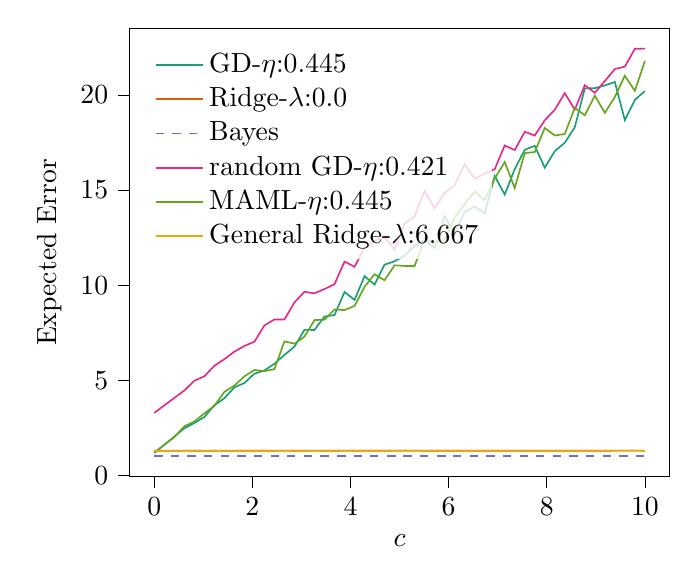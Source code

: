 % This file was created with tikzplotlib v0.10.1.
\begin{tikzpicture}

\definecolor{chocolate217952}{RGB}{217,95,2}
\definecolor{darkcyan27158119}{RGB}{27,158,119}
\definecolor{darkgray176}{RGB}{176,176,176}
\definecolor{deeppink23141138}{RGB}{231,41,138}
\definecolor{lightslategray117112179}{RGB}{117,112,179}
\definecolor{olivedrab10216630}{RGB}{102,166,30}
\definecolor{orange2301712}{RGB}{230,171,2}

\begin{axis}[
legend cell align={left},
legend style={
  fill opacity=0.8,
  draw opacity=1,
  text opacity=1,
  at={(0.03,0.97)},
  anchor=north west,
  draw=none
},
tick align=outside,
tick pos=left,
x grid style={darkgray176},
xlabel={\(\displaystyle c\)},
xmin=-0.5, xmax=10.5,
xtick style={color=black},
y grid style={darkgray176},
ylabel={Expected Error},
ymin=-0.072, ymax=23.512,
ytick style={color=black}
]
\addplot [semithick, darkcyan27158119]
table {%
0 1.174
0.204 1.6
0.408 2.025
0.612 2.462
0.816 2.747
1.02 3.059
1.224 3.676
1.429 4.046
1.633 4.619
1.837 4.847
2.041 5.341
2.245 5.508
2.449 5.862
2.653 6.325
2.857 6.762
3.061 7.646
3.265 7.639
3.469 8.346
3.673 8.422
3.878 9.638
4.082 9.22
4.286 10.472
4.49 10.028
4.694 11.073
4.898 11.253
5.102 11.549
5.306 12.081
5.51 12.391
5.714 11.943
5.918 13.614
6.122 12.743
6.327 13.853
6.531 14.124
6.735 13.773
6.939 15.741
7.143 14.76
7.347 16.096
7.551 17.119
7.755 17.323
7.959 16.174
8.163 17.042
8.367 17.486
8.571 18.302
8.776 20.348
8.98 20.362
9.184 20.502
9.388 20.683
9.592 18.675
9.796 19.742
10 20.21
};
\addlegendentry{GD-$\eta$:0.445}
\addplot [semithick, chocolate217952]
table {%
0 1.289
0.204 1.285
0.408 1.283
0.612 1.29
0.816 1.288
1.02 1.285
1.224 1.288
1.429 1.291
1.633 1.286
1.837 1.287
2.041 1.283
2.245 1.285
2.449 1.288
2.653 1.293
2.857 1.285
3.061 1.288
3.265 1.291
3.469 1.287
3.673 1.284
3.878 1.293
4.082 1.287
4.286 1.288
4.49 1.283
4.694 1.285
4.898 1.291
5.102 1.294
5.306 1.293
5.51 1.288
5.714 1.285
5.918 1.288
6.122 1.283
6.327 1.286
6.531 1.28
6.735 1.285
6.939 1.288
7.143 1.288
7.347 1.286
7.551 1.289
7.755 1.284
7.959 1.288
8.163 1.284
8.367 1.289
8.571 1.288
8.776 1.286
8.98 1.288
9.184 1.285
9.388 1.29
9.592 1.291
9.796 1.293
10 1.288
};
\addlegendentry{Ridge-$\lambda$:0.0}
\addplot [semithick, lightslategray117112179, dashed]
table {%
0 1.0
0.204 1.0
0.408 1.0
0.612 1.0
0.816 1.0
1.02 1.0
1.224 1.0
1.429 1.0
1.633 1.0
1.837 1.0
2.041 1.0
2.245 1.0
2.449 1.0
2.653 1.0
2.857 1.0
3.061 1.0
3.265 1.0
3.469 1.0
3.673 1.0
3.878 1.0
4.082 1.0
4.286 1.0
4.49 1.0
4.694 1.0
4.898 1.0
5.102 1.0
5.306 1.0
5.51 1.0
5.714 1.0
5.918 1.0
6.122 1.0
6.327 1.0
6.531 1.0
6.735 1.0
6.939 1.0
7.143 1.0
7.347 1.0
7.551 1.0
7.755 1.0
7.959 1.0
8.163 1.0
8.367 1.0
8.571 1.0
8.776 1.0
8.98 1.0
9.184 1.0
9.388 1.0
9.592 1.0
9.796 1.0
10 1.0
};
\addlegendentry{Bayes}
\addplot [semithick, deeppink23141138]
table {%
0 3.274
0.204 3.675
0.408 4.061
0.612 4.455
0.816 4.968
1.02 5.201
1.224 5.754
1.429 6.103
1.633 6.501
1.837 6.798
2.041 7.021
2.245 7.881
2.449 8.19
2.653 8.188
2.857 9.087
3.061 9.647
3.265 9.567
3.469 9.791
3.673 10.047
3.878 11.233
4.082 10.965
4.286 11.975
4.49 12.322
4.694 12.531
4.898 11.875
5.102 13.243
5.306 13.617
5.51 14.95
5.714 14.037
5.918 14.854
6.122 15.255
6.327 16.353
6.531 15.598
6.735 15.865
6.939 16.097
7.143 17.343
7.347 17.1
7.551 18.067
7.755 17.867
7.959 18.672
8.163 19.223
8.367 20.099
8.571 19.227
8.776 20.517
8.98 20.116
9.184 20.732
9.388 21.365
9.592 21.491
9.796 22.429
10 22.44
};
\addlegendentry{random GD-$\eta$:0.421}
\addplot [semithick, olivedrab10216630]
table {%
0 1.172
0.204 1.59
0.408 2.003
0.612 2.567
0.816 2.827
1.02 3.251
1.224 3.644
1.429 4.384
1.633 4.714
1.837 5.199
2.041 5.534
2.245 5.473
2.449 5.579
2.653 7.038
2.857 6.92
3.061 7.286
3.265 8.159
3.469 8.181
3.673 8.719
3.878 8.684
4.082 8.906
4.286 9.908
4.49 10.571
4.694 10.254
4.898 11.04
5.102 11.007
5.306 11.002
5.51 12.455
5.714 12.184
5.918 12.383
6.122 13.547
6.327 14.268
6.531 14.917
6.735 14.48
6.939 15.605
7.143 16.472
7.347 15.104
7.551 16.942
7.755 17.0
7.959 18.267
8.163 17.871
8.367 17.945
8.571 19.319
8.776 18.936
8.98 19.965
9.184 19.059
9.388 19.898
9.592 21.016
9.796 20.214
10 21.799
};
\addlegendentry{MAML-$\eta$:0.445}
\addplot [semithick, orange2301712]
table {%
0 1.286
0.204 1.28
0.408 1.279
0.612 1.281
0.816 1.283
1.02 1.278
1.224 1.283
1.429 1.273
1.633 1.28
1.837 1.284
2.041 1.282
2.245 1.284
2.449 1.279
2.653 1.286
2.857 1.282
3.061 1.282
3.265 1.279
3.469 1.282
3.673 1.281
3.878 1.282
4.082 1.282
4.286 1.287
4.49 1.281
4.694 1.284
4.898 1.289
5.102 1.281
5.306 1.283
5.51 1.286
5.714 1.284
5.918 1.288
6.122 1.286
6.327 1.285
6.531 1.291
6.735 1.29
6.939 1.287
7.143 1.287
7.347 1.292
7.551 1.288
7.755 1.286
7.959 1.285
8.163 1.29
8.367 1.285
8.571 1.289
8.776 1.289
8.98 1.292
9.184 1.289
9.388 1.289
9.592 1.293
9.796 1.291
10 1.288
};
\addlegendentry{General Ridge-$\lambda$:6.667}
\end{axis}

\end{tikzpicture}
